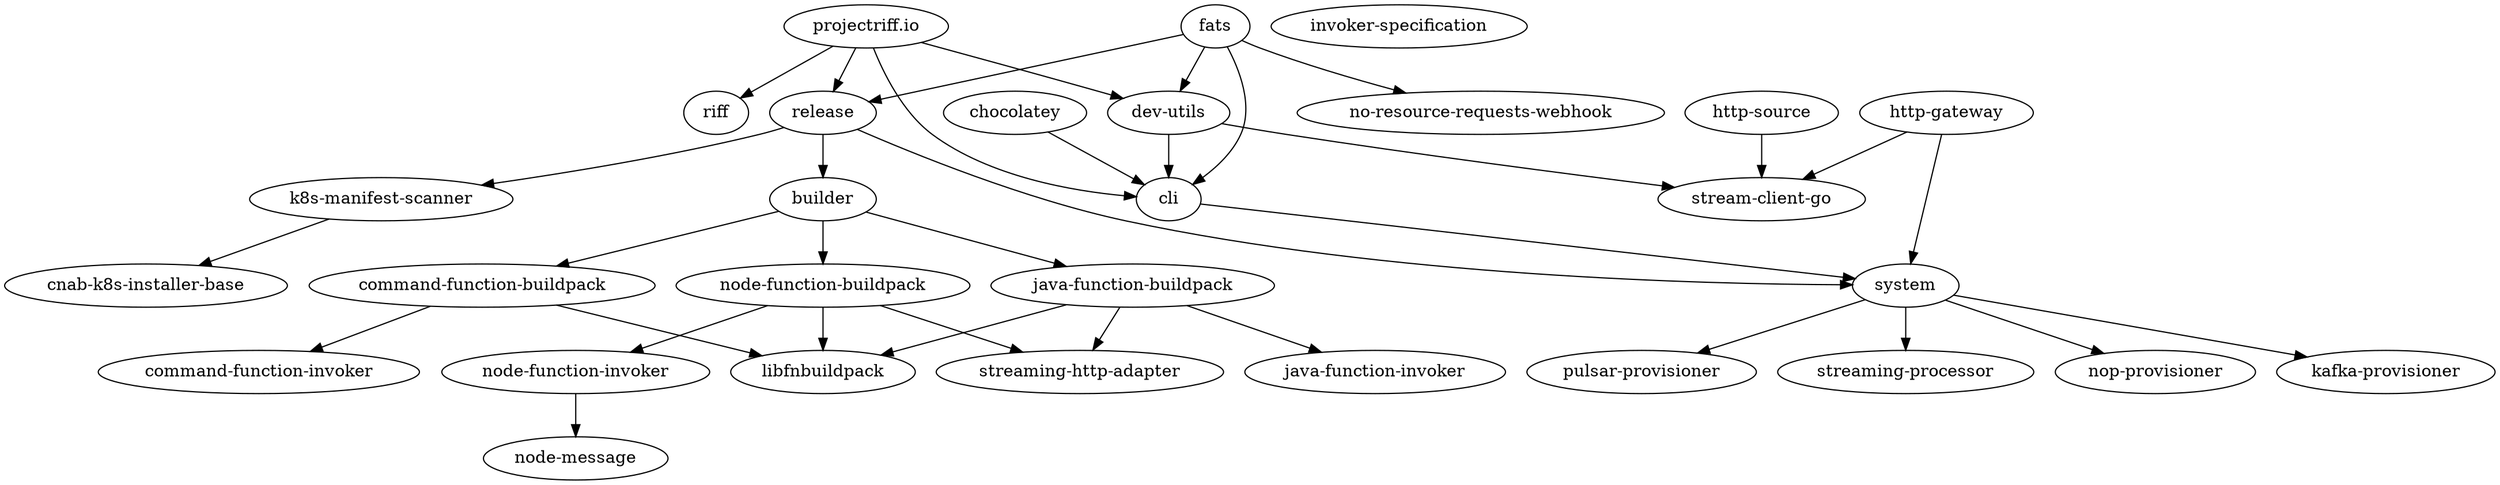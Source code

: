 digraph G {
    "projectriff.io" -> riff
    "projectriff.io" -> cli
    "projectriff.io" -> release
    "projectriff.io" -> "dev-utils"
    release -> system
    release -> builder
    # release -> fats
    release -> "k8s-manifest-scanner"
    builder -> "command-function-buildpack"
    builder -> "java-function-buildpack"
    builder -> "node-function-buildpack"
    # builder -> fats
    "invoker-specification"
    "command-function-buildpack" -> libfnbuildpack
    "command-function-buildpack" -> "command-function-invoker"
    # "command-function-buildpack" -> fats
    "java-function-buildpack" -> libfnbuildpack
    "java-function-buildpack" -> "java-function-invoker"
    "java-function-buildpack" -> "streaming-http-adapter"
    # "java-function-buildpack" -> fats
    "node-function-buildpack" -> libfnbuildpack
    "node-function-buildpack" -> "node-function-invoker"
    "node-function-buildpack" -> "streaming-http-adapter"
    # "node-function-buildpack" -> fats
    "node-function-invoker" -> "node-message"
    cli -> system
    # cli -> fats
    system -> "streaming-processor"
    system -> "nop-provisioner"
    system -> "kafka-provisioner"
    system -> "pulsar-provisioner"
    # system -> fats
    fats -> "no-resource-requests-webhook"
    fats -> "dev-utils"
    fats -> cli
    fats -> release
    "k8s-manifest-scanner" -> "cnab-k8s-installer-base"
    "dev-utils" -> "stream-client-go"
    "dev-utils" -> "cli"
    chocolatey -> cli
    "http-source" -> "stream-client-go"
    "http-gateway" -> "stream-client-go"
    "http-gateway" -> "system"
}

## All github.com/projectriff repos
# projectriff.io
# riff
# release
# builder
# invoker-specification
# libfnbuildpack
# command-function-buildpack
# command-function-invoker
# java-function-buildpack
# java-function-invoker
# node-function-buildpack
# node-function-invoker
# node-message
# streaming-http-adapter
# cli
# system
# streaming-processor
# kafka-provisioner
# nop-provisioner
# pulsar-provisioner
# fats
# k8s-manifest-scanner
# no-resource-requests-webhook
# dev-utils
# stream-client-go
# chocolatey
# http-source
# http-gateway

